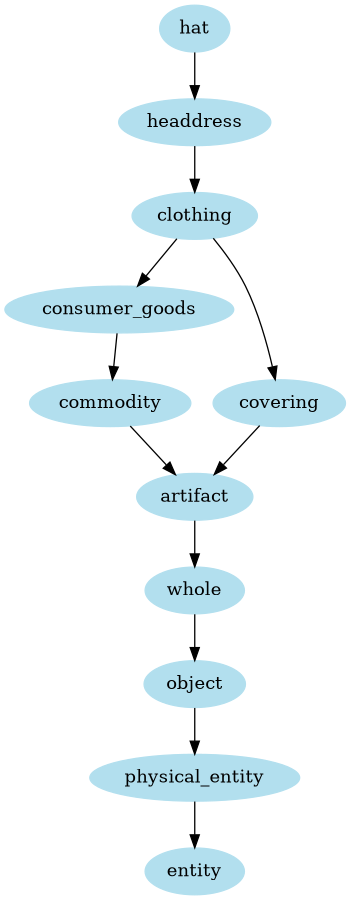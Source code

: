 digraph unix {
	node [color=lightblue2 style=filled]
	size="6,6"
	hat -> headdress
	headdress -> clothing
	clothing -> consumer_goods
	consumer_goods -> commodity
	commodity -> artifact
	artifact -> whole
	whole -> object
	object -> physical_entity
	physical_entity -> entity
	clothing -> covering
	covering -> artifact
}

